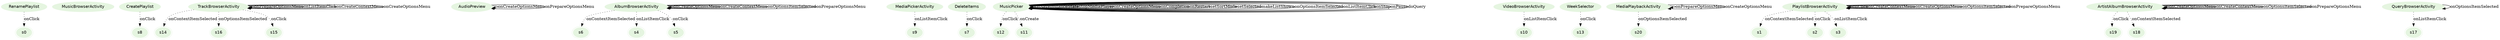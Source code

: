 digraph {
fontname="Helvetica";
node[style=filled, fontname="Helvetica", colorscheme=greens3, color=1];
RenamePlaylist;
MusicBrowserActivity;
s8[peripheries=2];
s14[peripheries=2];
AudioPreview;
s6[peripheries=2];
s9[peripheries=2];
s7[peripheries=2];
s4[peripheries=2];
AlbumBrowserActivity;
s12[peripheries=2];
VideoBrowserActivity;
s11[peripheries=2];
s13[peripheries=2];
s20[peripheries=2];
s1[peripheries=2];
s19[peripheries=2];
MusicPicker;
WeekSelector;
s16[peripheries=2];
s0[peripheries=2];
TrackBrowserActivity;
MediaPlaybackActivity;
ArtistAlbumBrowserActivity;
s2[peripheries=2];
s3[peripheries=2];
s10[peripheries=2];
s18[peripheries=2];
PlaylistBrowserActivity;
s15[peripheries=2];
DeleteItems;
MediaPickerActivity;
CreatePlaylist;
s5[peripheries=2];
s17[peripheries=2];
QueryBrowserActivity;
AlbumBrowserActivity -> s5[label="onClick",style=dotted];
TrackBrowserActivity -> s16[label="onOptionsItemSelected",style=dotted];
MusicPicker -> MusicPicker[label="onSaveInstanceState"];
AlbumBrowserActivity -> s6[label="onContextItemSelected",style=dotted];
ArtistAlbumBrowserActivity -> s18[label="onContextItemSelected",style=dotted];
MusicPicker -> MusicPicker[label="stopMediaPlayer"];
PlaylistBrowserActivity -> PlaylistBrowserActivity[label="onClick"];
TrackBrowserActivity -> TrackBrowserActivity[label="onPrepareOptionsMenu"];
MediaPlaybackActivity -> MediaPlaybackActivity[label="onPrepareOptionsMenu"];
TrackBrowserActivity -> s14[label="onContextItemSelected",style=dotted];
PlaylistBrowserActivity -> PlaylistBrowserActivity[label="onCreateContextMenu"];
PlaylistBrowserActivity -> s3[label="onListItemClick",style=dotted];
MusicPicker -> s12[label="onClick",style=dotted];
PlaylistBrowserActivity -> PlaylistBrowserActivity[label="onCreateOptionsMenu"];
MediaPickerActivity -> s9[label="onListItemClick",style=dotted];
ArtistAlbumBrowserActivity -> s19[label="onClick",style=dotted];
AlbumBrowserActivity -> AlbumBrowserActivity[label="onCreateOptionsMenu"];
RenamePlaylist -> s0[label="onClick",style=dotted];
PlaylistBrowserActivity -> PlaylistBrowserActivity[label="onOptionsItemSelected"];
PlaylistBrowserActivity -> PlaylistBrowserActivity[label="onPrepareOptionsMenu"];
QueryBrowserActivity -> s17[label="onListItemClick",style=dotted];
MusicPicker -> s11[label="onCreate",style=dotted];
DeleteItems -> s7[label="onClick",style=dotted];
AudioPreview -> AudioPreview[label="onCreateOptionsMenu"];
PlaylistBrowserActivity -> s2[label="onClick",style=dotted];
MusicPicker -> MusicPicker[label="onCreateOptionsMenu"];
MusicPicker -> MusicPicker[label="onCompletion"];
AlbumBrowserActivity -> AlbumBrowserActivity[label="onCreateContextMenu"];
ArtistAlbumBrowserActivity -> ArtistAlbumBrowserActivity[label="onCreateOptionsMenu"];
MusicPicker -> MusicPicker[label="onRestart"];
AudioPreview -> AudioPreview[label="onPrepareOptionsMenu"];
MusicPicker -> MusicPicker[label="setSortMode"];
TrackBrowserActivity -> TrackBrowserActivity[label="onListItemClick"];
ArtistAlbumBrowserActivity -> ArtistAlbumBrowserActivity[label="onCreateContextMenu"];
PlaylistBrowserActivity -> s1[label="onContextItemSelected",style=dotted];
AlbumBrowserActivity -> AlbumBrowserActivity[label="onOptionsItemSelected"];
ArtistAlbumBrowserActivity -> ArtistAlbumBrowserActivity[label="onOptionsItemSelected"];
MusicPicker -> MusicPicker[label="setSelected"];
MediaPlaybackActivity -> MediaPlaybackActivity[label="onCreateOptionsMenu"];
MusicPicker -> MusicPicker[label="makeListShown"];
VideoBrowserActivity -> s10[label="onListItemClick",style=dotted];
MusicPicker -> MusicPicker[label="onOptionsItemSelected"];
MusicPicker -> MusicPicker[label="onListItemClick"];
TrackBrowserActivity -> TrackBrowserActivity[label="onCreateContextMenu"];
MusicPicker -> MusicPicker[label="onStop"];
CreatePlaylist -> s8[label="onClick",style=dotted];
AlbumBrowserActivity -> s4[label="onListItemClick",style=dotted];
WeekSelector -> s13[label="onClick",style=dotted];
MusicPicker -> MusicPicker[label="onPause"];
ArtistAlbumBrowserActivity -> ArtistAlbumBrowserActivity[label="onPrepareOptionsMenu"];
QueryBrowserActivity -> QueryBrowserActivity[label="onOptionsItemSelected"];
MediaPlaybackActivity -> s20[label="onOptionsItemSelected",style=dotted];
TrackBrowserActivity -> TrackBrowserActivity[label="onCreateOptionsMenu"];
MusicPicker -> MusicPicker[label="doQuery"];
TrackBrowserActivity -> s15[label="onClick",style=dotted];
AlbumBrowserActivity -> AlbumBrowserActivity[label="onPrepareOptionsMenu"];
}